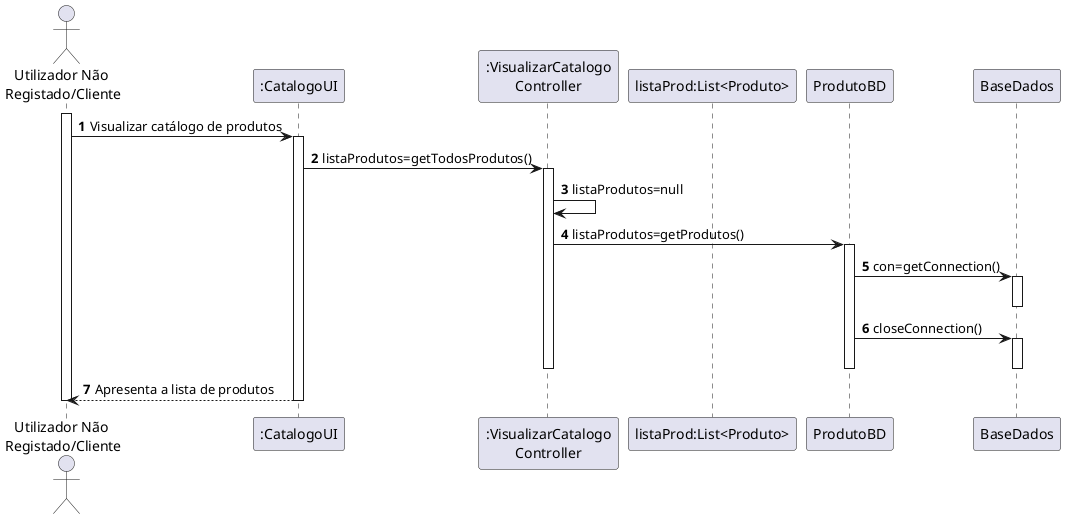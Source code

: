 @startuml
autonumber

actor "Utilizador Não \nRegistado/Cliente" as UNR
participant ":CatalogoUI" as UI
participant ":VisualizarCatalogo\nController" as CTRL
participant "listaProd:List<Produto>" as listaProd
participant "ProdutoBD"
participant "BaseDados"

activate UNR
UNR -> UI : Visualizar catálogo de produtos
activate UI


UI->CTRL: listaProdutos=getTodosProdutos()


activate CTRL
CTRL->CTRL: listaProdutos=null
CTRL->ProdutoBD:listaProdutos=getProdutos()
activate ProdutoBD
ProdutoBD->BaseDados:con=getConnection()
activate BaseDados
deactivate BaseDados
ProdutoBD->BaseDados:closeConnection()
activate BaseDados
deactivate BaseDados
deactivate ProdutoBD

deactivate CTRL


UI --> UNR : Apresenta a lista de produtos
deactivate UI

deactivate UNR
@enduml

